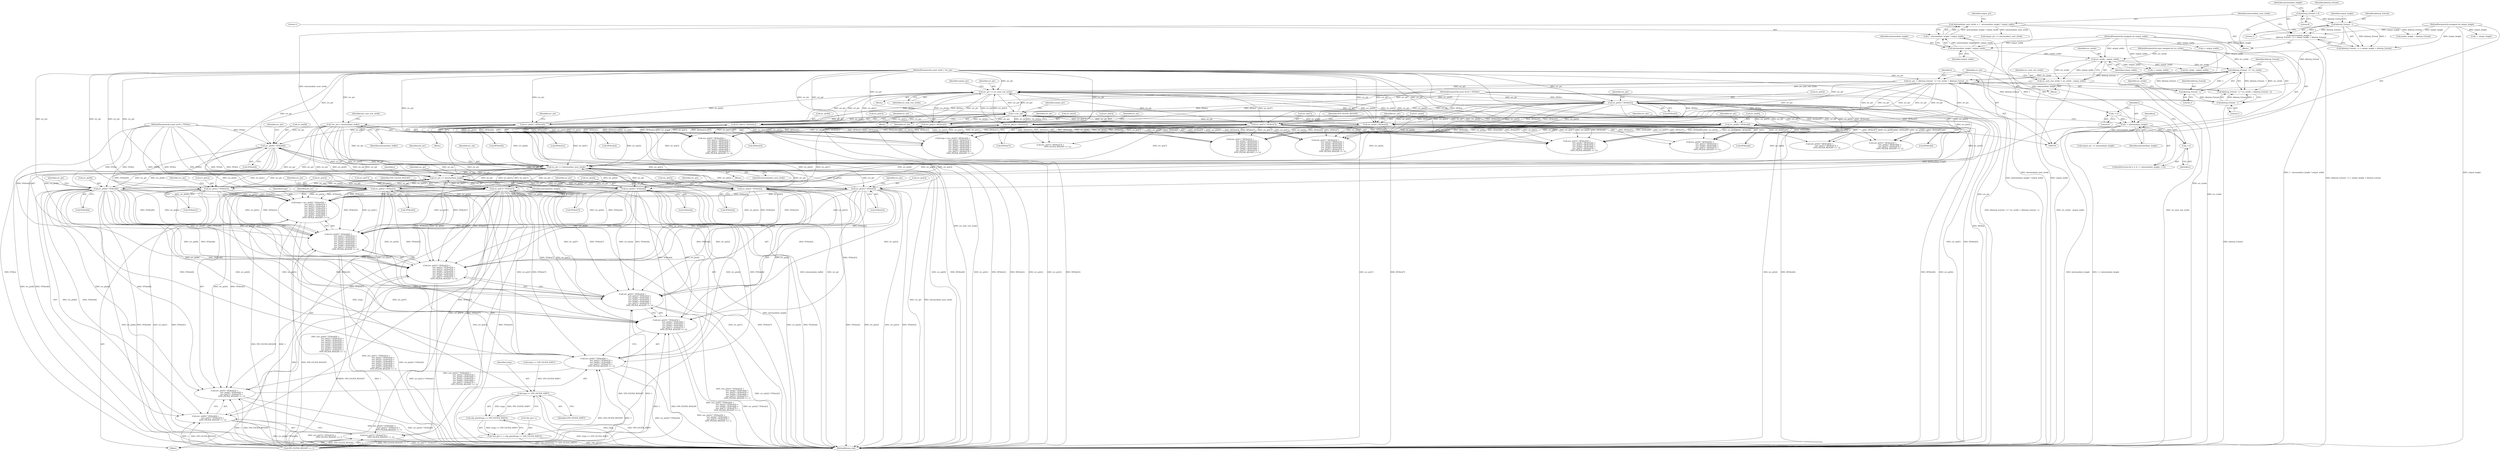 digraph "1_Android_5a9753fca56f0eeb9f61e342b2fccffc364f9426_34@array" {
"1000305" [label="(Call,src_ptr[0] * VFilter[0])"];
"1000382" [label="(Call,src_ptr += intermediate_next_stride)"];
"1000129" [label="(Call,intermediate_next_stride = 1 - intermediate_height * output_width)"];
"1000131" [label="(Call,1 - intermediate_height * output_width)"];
"1000133" [label="(Call,intermediate_height * output_width)"];
"1000118" [label="(Call,intermediate_height =\n       (kInterp_Extend - 1) + output_height + kInterp_Extend)"];
"1000121" [label="(Call,kInterp_Extend - 1)"];
"1000114" [label="(Call,kInterp_Extend = 4)"];
"1000111" [label="(MethodParameterIn,unsigned int output_height)"];
"1000110" [label="(MethodParameterIn,unsigned int output_width)"];
"1000224" [label="(Call,src_ptr[5] * HFilter[5])"];
"1000262" [label="(Call,src_ptr += src_next_row_stride)"];
"1000142" [label="(Call,src_next_row_stride = src_stride - output_width)"];
"1000144" [label="(Call,src_stride - output_width)"];
"1000105" [label="(MethodParameterIn,const unsigned int src_stride)"];
"1000200" [label="(Call,src_ptr[2] * HFilter[2])"];
"1000257" [label="(Call,++src_ptr)"];
"1000208" [label="(Call,src_ptr[3] * HFilter[3])"];
"1000149" [label="(Call,src_ptr -= (kInterp_Extend - 1) * src_stride + (kInterp_Extend - 1))"];
"1000152" [label="(Call,(kInterp_Extend - 1) * src_stride)"];
"1000153" [label="(Call,kInterp_Extend - 1)"];
"1000157" [label="(Call,kInterp_Extend - 1)"];
"1000104" [label="(MethodParameterIn,const uint8_t *src_ptr)"];
"1000106" [label="(MethodParameterIn,const int16_t *HFilter)"];
"1000184" [label="(Call,src_ptr[0] * HFilter[0])"];
"1000232" [label="(Call,src_ptr[6] * HFilter[6])"];
"1000216" [label="(Call,src_ptr[4] * HFilter[4])"];
"1000192" [label="(Call,src_ptr[1] * HFilter[1])"];
"1000240" [label="(Call,src_ptr[7] * HFilter[7])"];
"1000379" [label="(Call,src_ptr += intermediate_height)"];
"1000164" [label="(Call,i < intermediate_height)"];
"1000167" [label="(Call,++i)"];
"1000161" [label="(Call,i = 0)"];
"1000337" [label="(Call,src_ptr[4] * VFilter[4])"];
"1000270" [label="(Call,*src_ptr = intermediate_buffer)"];
"1000107" [label="(MethodParameterIn,const int16_t *VFilter)"];
"1000305" [label="(Call,src_ptr[0] * VFilter[0])"];
"1000329" [label="(Call,src_ptr[3] * VFilter[3])"];
"1000321" [label="(Call,src_ptr[2] * VFilter[2])"];
"1000361" [label="(Call,src_ptr[7] * VFilter[7])"];
"1000313" [label="(Call,src_ptr[1] * VFilter[1])"];
"1000353" [label="(Call,src_ptr[6] * VFilter[6])"];
"1000345" [label="(Call,src_ptr[5] * VFilter[5])"];
"1000302" [label="(Call,temp = (src_ptr[0] * VFilter[0]) +\n                         (src_ptr[1] * VFilter[1]) +\n                         (src_ptr[2] * VFilter[2]) +\n                         (src_ptr[3] * VFilter[3]) +\n                         (src_ptr[4] * VFilter[4]) +\n                         (src_ptr[5] * VFilter[5]) +\n                         (src_ptr[6] * VFilter[6]) +\n                         (src_ptr[7] * VFilter[7]) +\n                         (VP9_FILTER_WEIGHT >> 1))"];
"1000376" [label="(Call,temp >> VP9_FILTER_SHIFT)"];
"1000375" [label="(Call,clip_pixel(temp >> VP9_FILTER_SHIFT))"];
"1000371" [label="(Call,*dst_ptr++ = clip_pixel(temp >> VP9_FILTER_SHIFT))"];
"1000304" [label="(Call,(src_ptr[0] * VFilter[0]) +\n                         (src_ptr[1] * VFilter[1]) +\n                         (src_ptr[2] * VFilter[2]) +\n                         (src_ptr[3] * VFilter[3]) +\n                         (src_ptr[4] * VFilter[4]) +\n                         (src_ptr[5] * VFilter[5]) +\n                         (src_ptr[6] * VFilter[6]) +\n                         (src_ptr[7] * VFilter[7]) +\n                         (VP9_FILTER_WEIGHT >> 1))"];
"1000312" [label="(Call,(src_ptr[1] * VFilter[1]) +\n                         (src_ptr[2] * VFilter[2]) +\n                         (src_ptr[3] * VFilter[3]) +\n                         (src_ptr[4] * VFilter[4]) +\n                         (src_ptr[5] * VFilter[5]) +\n                         (src_ptr[6] * VFilter[6]) +\n                         (src_ptr[7] * VFilter[7]) +\n                         (VP9_FILTER_WEIGHT >> 1))"];
"1000320" [label="(Call,(src_ptr[2] * VFilter[2]) +\n                         (src_ptr[3] * VFilter[3]) +\n                         (src_ptr[4] * VFilter[4]) +\n                         (src_ptr[5] * VFilter[5]) +\n                         (src_ptr[6] * VFilter[6]) +\n                         (src_ptr[7] * VFilter[7]) +\n                         (VP9_FILTER_WEIGHT >> 1))"];
"1000328" [label="(Call,(src_ptr[3] * VFilter[3]) +\n                         (src_ptr[4] * VFilter[4]) +\n                         (src_ptr[5] * VFilter[5]) +\n                         (src_ptr[6] * VFilter[6]) +\n                         (src_ptr[7] * VFilter[7]) +\n                         (VP9_FILTER_WEIGHT >> 1))"];
"1000336" [label="(Call,(src_ptr[4] * VFilter[4]) +\n                         (src_ptr[5] * VFilter[5]) +\n                         (src_ptr[6] * VFilter[6]) +\n                         (src_ptr[7] * VFilter[7]) +\n                         (VP9_FILTER_WEIGHT >> 1))"];
"1000344" [label="(Call,(src_ptr[5] * VFilter[5]) +\n                         (src_ptr[6] * VFilter[6]) +\n                         (src_ptr[7] * VFilter[7]) +\n                         (VP9_FILTER_WEIGHT >> 1))"];
"1000352" [label="(Call,(src_ptr[6] * VFilter[6]) +\n                         (src_ptr[7] * VFilter[7]) +\n                         (VP9_FILTER_WEIGHT >> 1))"];
"1000360" [label="(Call,(src_ptr[7] * VFilter[7]) +\n                         (VP9_FILTER_WEIGHT >> 1))"];
"1000123" [label="(Literal,1)"];
"1000167" [label="(Call,++i)"];
"1000183" [label="(Call,(src_ptr[0] * HFilter[0]) +\n                         (src_ptr[1] * HFilter[1]) +\n                         (src_ptr[2] * HFilter[2]) +\n                         (src_ptr[3] * HFilter[3]) +\n                         (src_ptr[4] * HFilter[4]) +\n                         (src_ptr[5] * HFilter[5]) +\n                         (src_ptr[6] * HFilter[6]) +\n                         (src_ptr[7] * HFilter[7]) +\n                         (VP9_FILTER_WEIGHT >> 1))"];
"1000179" [label="(Block,)"];
"1000169" [label="(Block,)"];
"1000168" [label="(Identifier,i)"];
"1000223" [label="(Call,(src_ptr[5] * HFilter[5]) +\n                         (src_ptr[6] * HFilter[6]) +\n                         (src_ptr[7] * HFilter[7]) +\n                         (VP9_FILTER_WEIGHT >> 1))"];
"1000159" [label="(Literal,1)"];
"1000143" [label="(Identifier,src_next_row_stride)"];
"1000383" [label="(Identifier,src_ptr)"];
"1000191" [label="(Call,(src_ptr[1] * HFilter[1]) +\n                         (src_ptr[2] * HFilter[2]) +\n                         (src_ptr[3] * HFilter[3]) +\n                         (src_ptr[4] * HFilter[4]) +\n                         (src_ptr[5] * HFilter[5]) +\n                         (src_ptr[6] * HFilter[6]) +\n                         (src_ptr[7] * HFilter[7]) +\n                         (VP9_FILTER_WEIGHT >> 1))"];
"1000150" [label="(Identifier,src_ptr)"];
"1000156" [label="(Identifier,src_stride)"];
"1000302" [label="(Call,temp = (src_ptr[0] * VFilter[0]) +\n                         (src_ptr[1] * VFilter[1]) +\n                         (src_ptr[2] * VFilter[2]) +\n                         (src_ptr[3] * VFilter[3]) +\n                         (src_ptr[4] * VFilter[4]) +\n                         (src_ptr[5] * VFilter[5]) +\n                         (src_ptr[6] * VFilter[6]) +\n                         (src_ptr[7] * VFilter[7]) +\n                         (VP9_FILTER_WEIGHT >> 1))"];
"1000272" [label="(Identifier,intermediate_buffer)"];
"1000130" [label="(Identifier,intermediate_next_stride)"];
"1000162" [label="(Identifier,i)"];
"1000220" [label="(Call,HFilter[4])"];
"1000378" [label="(Identifier,VP9_FILTER_SHIFT)"];
"1000244" [label="(Call,HFilter[7])"];
"1000345" [label="(Call,src_ptr[5] * VFilter[5])"];
"1000110" [label="(MethodParameterIn,unsigned int output_width)"];
"1000196" [label="(Call,HFilter[1])"];
"1000212" [label="(Call,HFilter[3])"];
"1000185" [label="(Call,src_ptr[0])"];
"1000330" [label="(Call,src_ptr[3])"];
"1000304" [label="(Call,(src_ptr[0] * VFilter[0]) +\n                         (src_ptr[1] * VFilter[1]) +\n                         (src_ptr[2] * VFilter[2]) +\n                         (src_ptr[3] * VFilter[3]) +\n                         (src_ptr[4] * VFilter[4]) +\n                         (src_ptr[5] * VFilter[5]) +\n                         (src_ptr[6] * VFilter[6]) +\n                         (src_ptr[7] * VFilter[7]) +\n                         (VP9_FILTER_WEIGHT >> 1))"];
"1000157" [label="(Call,kInterp_Extend - 1)"];
"1000139" [label="(Identifier,output_ptr)"];
"1000371" [label="(Call,*dst_ptr++ = clip_pixel(temp >> VP9_FILTER_SHIFT))"];
"1000144" [label="(Call,src_stride - output_width)"];
"1000317" [label="(Call,VFilter[1])"];
"1000268" [label="(Block,)"];
"1000263" [label="(Identifier,src_ptr)"];
"1000129" [label="(Call,intermediate_next_stride = 1 - intermediate_height * output_width)"];
"1000199" [label="(Call,(src_ptr[2] * HFilter[2]) +\n                         (src_ptr[3] * HFilter[3]) +\n                         (src_ptr[4] * HFilter[4]) +\n                         (src_ptr[5] * HFilter[5]) +\n                         (src_ptr[6] * HFilter[6]) +\n                         (src_ptr[7] * HFilter[7]) +\n                         (VP9_FILTER_WEIGHT >> 1))"];
"1000207" [label="(Call,(src_ptr[3] * HFilter[3]) +\n                         (src_ptr[4] * HFilter[4]) +\n                         (src_ptr[5] * HFilter[5]) +\n                         (src_ptr[6] * HFilter[6]) +\n                         (src_ptr[7] * HFilter[7]) +\n                         (VP9_FILTER_WEIGHT >> 1))"];
"1000193" [label="(Call,src_ptr[1])"];
"1000306" [label="(Call,src_ptr[0])"];
"1000323" [label="(Identifier,src_ptr)"];
"1000131" [label="(Call,1 - intermediate_height * output_width)"];
"1000226" [label="(Identifier,src_ptr)"];
"1000275" [label="(Identifier,dst_next_row_stride)"];
"1000242" [label="(Identifier,src_ptr)"];
"1000276" [label="(Call,dst_stride - output_width)"];
"1000285" [label="(Call,i < output_height)"];
"1000120" [label="(Call,(kInterp_Extend - 1) + output_height + kInterp_Extend)"];
"1000337" [label="(Call,src_ptr[4] * VFilter[4])"];
"1000210" [label="(Identifier,src_ptr)"];
"1000106" [label="(MethodParameterIn,const int16_t *HFilter)"];
"1000357" [label="(Call,VFilter[6])"];
"1000194" [label="(Identifier,src_ptr)"];
"1000325" [label="(Call,VFilter[2])"];
"1000163" [label="(Literal,0)"];
"1000320" [label="(Call,(src_ptr[2] * VFilter[2]) +\n                         (src_ptr[3] * VFilter[3]) +\n                         (src_ptr[4] * VFilter[4]) +\n                         (src_ptr[5] * VFilter[5]) +\n                         (src_ptr[6] * VFilter[6]) +\n                         (src_ptr[7] * VFilter[7]) +\n                         (VP9_FILTER_WEIGHT >> 1))"];
"1000231" [label="(Call,(src_ptr[6] * HFilter[6]) +\n                         (src_ptr[7] * HFilter[7]) +\n                         (VP9_FILTER_WEIGHT >> 1))"];
"1000181" [label="(Call,temp = (src_ptr[0] * HFilter[0]) +\n                         (src_ptr[1] * HFilter[1]) +\n                         (src_ptr[2] * HFilter[2]) +\n                         (src_ptr[3] * HFilter[3]) +\n                         (src_ptr[4] * HFilter[4]) +\n                         (src_ptr[5] * HFilter[5]) +\n                         (src_ptr[6] * HFilter[6]) +\n                         (src_ptr[7] * HFilter[7]) +\n                         (VP9_FILTER_WEIGHT >> 1))"];
"1000322" [label="(Call,src_ptr[2])"];
"1000134" [label="(Identifier,intermediate_height)"];
"1000217" [label="(Call,src_ptr[4])"];
"1000259" [label="(Call,output_ptr += intermediate_height)"];
"1000339" [label="(Identifier,src_ptr)"];
"1000234" [label="(Identifier,src_ptr)"];
"1000354" [label="(Call,src_ptr[6])"];
"1000299" [label="(Identifier,j)"];
"1000271" [label="(Identifier,src_ptr)"];
"1000265" [label="(Call,output_ptr += intermediate_next_stride)"];
"1000192" [label="(Call,src_ptr[1] * HFilter[1])"];
"1000202" [label="(Identifier,src_ptr)"];
"1000305" [label="(Call,src_ptr[0] * VFilter[0])"];
"1000381" [label="(Identifier,intermediate_height)"];
"1000225" [label="(Call,src_ptr[5])"];
"1000382" [label="(Call,src_ptr += intermediate_next_stride)"];
"1000119" [label="(Identifier,intermediate_height)"];
"1000215" [label="(Call,(src_ptr[4] * HFilter[4]) +\n                         (src_ptr[5] * HFilter[5]) +\n                         (src_ptr[6] * HFilter[6]) +\n                         (src_ptr[7] * HFilter[7]) +\n                         (VP9_FILTER_WEIGHT >> 1))"];
"1000248" [label="(Identifier,VP9_FILTER_WEIGHT)"];
"1000349" [label="(Call,VFilter[5])"];
"1000241" [label="(Call,src_ptr[7])"];
"1000314" [label="(Call,src_ptr[1])"];
"1000236" [label="(Call,HFilter[6])"];
"1000107" [label="(MethodParameterIn,const int16_t *VFilter)"];
"1000295" [label="(Call,j < output_width)"];
"1000344" [label="(Call,(src_ptr[5] * VFilter[5]) +\n                         (src_ptr[6] * VFilter[6]) +\n                         (src_ptr[7] * VFilter[7]) +\n                         (VP9_FILTER_WEIGHT >> 1))"];
"1000208" [label="(Call,src_ptr[3] * HFilter[3])"];
"1000232" [label="(Call,src_ptr[6] * HFilter[6])"];
"1000270" [label="(Call,*src_ptr = intermediate_buffer)"];
"1000353" [label="(Call,src_ptr[6] * VFilter[6])"];
"1000266" [label="(Identifier,output_ptr)"];
"1000352" [label="(Call,(src_ptr[6] * VFilter[6]) +\n                         (src_ptr[7] * VFilter[7]) +\n                         (VP9_FILTER_WEIGHT >> 1))"];
"1000346" [label="(Call,src_ptr[5])"];
"1000145" [label="(Identifier,src_stride)"];
"1000362" [label="(Call,src_ptr[7])"];
"1000233" [label="(Call,src_ptr[6])"];
"1000309" [label="(Call,VFilter[0])"];
"1000151" [label="(Call,(kInterp_Extend - 1) * src_stride + (kInterp_Extend - 1))"];
"1000118" [label="(Call,intermediate_height =\n       (kInterp_Extend - 1) + output_height + kInterp_Extend)"];
"1000374" [label="(Identifier,dst_ptr)"];
"1000377" [label="(Identifier,temp)"];
"1000201" [label="(Call,src_ptr[2])"];
"1000262" [label="(Call,src_ptr += src_next_row_stride)"];
"1000336" [label="(Call,(src_ptr[4] * VFilter[4]) +\n                         (src_ptr[5] * VFilter[5]) +\n                         (src_ptr[6] * VFilter[6]) +\n                         (src_ptr[7] * VFilter[7]) +\n                         (VP9_FILTER_WEIGHT >> 1))"];
"1000257" [label="(Call,++src_ptr)"];
"1000136" [label="(Block,)"];
"1000132" [label="(Literal,1)"];
"1000376" [label="(Call,temp >> VP9_FILTER_SHIFT)"];
"1000303" [label="(Identifier,temp)"];
"1000333" [label="(Call,VFilter[3])"];
"1000166" [label="(Identifier,intermediate_height)"];
"1000135" [label="(Identifier,output_width)"];
"1000240" [label="(Call,src_ptr[7] * HFilter[7])"];
"1000114" [label="(Call,kInterp_Extend = 4)"];
"1000209" [label="(Call,src_ptr[3])"];
"1000154" [label="(Identifier,kInterp_Extend)"];
"1000122" [label="(Identifier,kInterp_Extend)"];
"1000105" [label="(MethodParameterIn,const unsigned int src_stride)"];
"1000347" [label="(Identifier,src_ptr)"];
"1000379" [label="(Call,src_ptr += intermediate_height)"];
"1000365" [label="(Call,VFilter[7])"];
"1000363" [label="(Identifier,src_ptr)"];
"1000133" [label="(Call,intermediate_height * output_width)"];
"1000372" [label="(Call,*dst_ptr++)"];
"1000388" [label="(MethodReturn,void)"];
"1000290" [label="(Block,)"];
"1000164" [label="(Call,i < intermediate_height)"];
"1000264" [label="(Identifier,src_next_row_stride)"];
"1000112" [label="(Block,)"];
"1000146" [label="(Identifier,output_width)"];
"1000116" [label="(Literal,4)"];
"1000161" [label="(Call,i = 0)"];
"1000254" [label="(Call,temp >> VP9_FILTER_SHIFT)"];
"1000380" [label="(Identifier,src_ptr)"];
"1000360" [label="(Call,(src_ptr[7] * VFilter[7]) +\n                         (VP9_FILTER_WEIGHT >> 1))"];
"1000361" [label="(Call,src_ptr[7] * VFilter[7])"];
"1000204" [label="(Call,HFilter[2])"];
"1000315" [label="(Identifier,src_ptr)"];
"1000104" [label="(MethodParameterIn,const uint8_t *src_ptr)"];
"1000111" [label="(MethodParameterIn,unsigned int output_height)"];
"1000172" [label="(Identifier,j)"];
"1000155" [label="(Literal,1)"];
"1000375" [label="(Call,clip_pixel(temp >> VP9_FILTER_SHIFT))"];
"1000153" [label="(Call,kInterp_Extend - 1)"];
"1000369" [label="(Identifier,VP9_FILTER_WEIGHT)"];
"1000313" [label="(Call,src_ptr[1] * VFilter[1])"];
"1000152" [label="(Call,(kInterp_Extend - 1) * src_stride)"];
"1000174" [label="(Call,j < output_width)"];
"1000224" [label="(Call,src_ptr[5] * HFilter[5])"];
"1000125" [label="(Identifier,output_height)"];
"1000115" [label="(Identifier,kInterp_Extend)"];
"1000321" [label="(Call,src_ptr[2] * VFilter[2])"];
"1000121" [label="(Call,kInterp_Extend - 1)"];
"1000368" [label="(Call,VP9_FILTER_WEIGHT >> 1)"];
"1000386" [label="(Identifier,dst_ptr)"];
"1000239" [label="(Call,(src_ptr[7] * HFilter[7]) +\n                         (VP9_FILTER_WEIGHT >> 1))"];
"1000160" [label="(ControlStructure,for (i = 0; i < intermediate_height; ++i))"];
"1000165" [label="(Identifier,i)"];
"1000329" [label="(Call,src_ptr[3] * VFilter[3])"];
"1000384" [label="(Identifier,intermediate_next_stride)"];
"1000188" [label="(Call,HFilter[0])"];
"1000158" [label="(Identifier,kInterp_Extend)"];
"1000200" [label="(Call,src_ptr[2] * HFilter[2])"];
"1000328" [label="(Call,(src_ptr[3] * VFilter[3]) +\n                         (src_ptr[4] * VFilter[4]) +\n                         (src_ptr[5] * VFilter[5]) +\n                         (src_ptr[6] * VFilter[6]) +\n                         (src_ptr[7] * VFilter[7]) +\n                         (VP9_FILTER_WEIGHT >> 1))"];
"1000355" [label="(Identifier,src_ptr)"];
"1000218" [label="(Identifier,src_ptr)"];
"1000341" [label="(Call,VFilter[4])"];
"1000228" [label="(Call,HFilter[5])"];
"1000338" [label="(Call,src_ptr[4])"];
"1000258" [label="(Identifier,src_ptr)"];
"1000149" [label="(Call,src_ptr -= (kInterp_Extend - 1) * src_stride + (kInterp_Extend - 1))"];
"1000331" [label="(Identifier,src_ptr)"];
"1000142" [label="(Call,src_next_row_stride = src_stride - output_width)"];
"1000312" [label="(Call,(src_ptr[1] * VFilter[1]) +\n                         (src_ptr[2] * VFilter[2]) +\n                         (src_ptr[3] * VFilter[3]) +\n                         (src_ptr[4] * VFilter[4]) +\n                         (src_ptr[5] * VFilter[5]) +\n                         (src_ptr[6] * VFilter[6]) +\n                         (src_ptr[7] * VFilter[7]) +\n                         (VP9_FILTER_WEIGHT >> 1))"];
"1000300" [label="(Block,)"];
"1000260" [label="(Identifier,output_ptr)"];
"1000216" [label="(Call,src_ptr[4] * HFilter[4])"];
"1000124" [label="(Call,output_height + kInterp_Extend)"];
"1000184" [label="(Call,src_ptr[0] * HFilter[0])"];
"1000305" -> "1000304"  [label="AST: "];
"1000305" -> "1000309"  [label="CFG: "];
"1000306" -> "1000305"  [label="AST: "];
"1000309" -> "1000305"  [label="AST: "];
"1000315" -> "1000305"  [label="CFG: "];
"1000305" -> "1000388"  [label="DDG: VFilter[0]"];
"1000305" -> "1000388"  [label="DDG: src_ptr[0]"];
"1000305" -> "1000302"  [label="DDG: src_ptr[0]"];
"1000305" -> "1000302"  [label="DDG: VFilter[0]"];
"1000305" -> "1000304"  [label="DDG: src_ptr[0]"];
"1000305" -> "1000304"  [label="DDG: VFilter[0]"];
"1000382" -> "1000305"  [label="DDG: src_ptr"];
"1000184" -> "1000305"  [label="DDG: src_ptr[0]"];
"1000379" -> "1000305"  [label="DDG: src_ptr"];
"1000270" -> "1000305"  [label="DDG: src_ptr"];
"1000104" -> "1000305"  [label="DDG: src_ptr"];
"1000107" -> "1000305"  [label="DDG: VFilter"];
"1000305" -> "1000379"  [label="DDG: src_ptr[0]"];
"1000305" -> "1000382"  [label="DDG: src_ptr[0]"];
"1000382" -> "1000290"  [label="AST: "];
"1000382" -> "1000384"  [label="CFG: "];
"1000383" -> "1000382"  [label="AST: "];
"1000384" -> "1000382"  [label="AST: "];
"1000386" -> "1000382"  [label="CFG: "];
"1000382" -> "1000388"  [label="DDG: src_ptr"];
"1000382" -> "1000388"  [label="DDG: intermediate_next_stride"];
"1000382" -> "1000313"  [label="DDG: src_ptr"];
"1000382" -> "1000321"  [label="DDG: src_ptr"];
"1000382" -> "1000329"  [label="DDG: src_ptr"];
"1000382" -> "1000337"  [label="DDG: src_ptr"];
"1000382" -> "1000345"  [label="DDG: src_ptr"];
"1000382" -> "1000353"  [label="DDG: src_ptr"];
"1000382" -> "1000361"  [label="DDG: src_ptr"];
"1000382" -> "1000379"  [label="DDG: src_ptr"];
"1000129" -> "1000382"  [label="DDG: intermediate_next_stride"];
"1000224" -> "1000382"  [label="DDG: src_ptr[5]"];
"1000200" -> "1000382"  [label="DDG: src_ptr[2]"];
"1000184" -> "1000382"  [label="DDG: src_ptr[0]"];
"1000232" -> "1000382"  [label="DDG: src_ptr[6]"];
"1000216" -> "1000382"  [label="DDG: src_ptr[4]"];
"1000379" -> "1000382"  [label="DDG: src_ptr"];
"1000337" -> "1000382"  [label="DDG: src_ptr[4]"];
"1000329" -> "1000382"  [label="DDG: src_ptr[3]"];
"1000361" -> "1000382"  [label="DDG: src_ptr[7]"];
"1000270" -> "1000382"  [label="DDG: src_ptr"];
"1000208" -> "1000382"  [label="DDG: src_ptr[3]"];
"1000192" -> "1000382"  [label="DDG: src_ptr[1]"];
"1000321" -> "1000382"  [label="DDG: src_ptr[2]"];
"1000353" -> "1000382"  [label="DDG: src_ptr[6]"];
"1000345" -> "1000382"  [label="DDG: src_ptr[5]"];
"1000313" -> "1000382"  [label="DDG: src_ptr[1]"];
"1000240" -> "1000382"  [label="DDG: src_ptr[7]"];
"1000104" -> "1000382"  [label="DDG: src_ptr"];
"1000129" -> "1000112"  [label="AST: "];
"1000129" -> "1000131"  [label="CFG: "];
"1000130" -> "1000129"  [label="AST: "];
"1000131" -> "1000129"  [label="AST: "];
"1000139" -> "1000129"  [label="CFG: "];
"1000129" -> "1000388"  [label="DDG: intermediate_next_stride"];
"1000129" -> "1000388"  [label="DDG: 1 - intermediate_height * output_width"];
"1000131" -> "1000129"  [label="DDG: 1"];
"1000131" -> "1000129"  [label="DDG: intermediate_height * output_width"];
"1000129" -> "1000265"  [label="DDG: intermediate_next_stride"];
"1000131" -> "1000133"  [label="CFG: "];
"1000132" -> "1000131"  [label="AST: "];
"1000133" -> "1000131"  [label="AST: "];
"1000131" -> "1000388"  [label="DDG: intermediate_height * output_width"];
"1000133" -> "1000131"  [label="DDG: intermediate_height"];
"1000133" -> "1000131"  [label="DDG: output_width"];
"1000133" -> "1000135"  [label="CFG: "];
"1000134" -> "1000133"  [label="AST: "];
"1000135" -> "1000133"  [label="AST: "];
"1000118" -> "1000133"  [label="DDG: intermediate_height"];
"1000110" -> "1000133"  [label="DDG: output_width"];
"1000133" -> "1000144"  [label="DDG: output_width"];
"1000133" -> "1000164"  [label="DDG: intermediate_height"];
"1000118" -> "1000112"  [label="AST: "];
"1000118" -> "1000120"  [label="CFG: "];
"1000119" -> "1000118"  [label="AST: "];
"1000120" -> "1000118"  [label="AST: "];
"1000130" -> "1000118"  [label="CFG: "];
"1000118" -> "1000388"  [label="DDG: (kInterp_Extend - 1) + output_height + kInterp_Extend"];
"1000121" -> "1000118"  [label="DDG: kInterp_Extend"];
"1000121" -> "1000118"  [label="DDG: 1"];
"1000111" -> "1000118"  [label="DDG: output_height"];
"1000121" -> "1000120"  [label="AST: "];
"1000121" -> "1000123"  [label="CFG: "];
"1000122" -> "1000121"  [label="AST: "];
"1000123" -> "1000121"  [label="AST: "];
"1000125" -> "1000121"  [label="CFG: "];
"1000121" -> "1000120"  [label="DDG: kInterp_Extend"];
"1000121" -> "1000120"  [label="DDG: 1"];
"1000114" -> "1000121"  [label="DDG: kInterp_Extend"];
"1000121" -> "1000124"  [label="DDG: kInterp_Extend"];
"1000121" -> "1000153"  [label="DDG: kInterp_Extend"];
"1000114" -> "1000112"  [label="AST: "];
"1000114" -> "1000116"  [label="CFG: "];
"1000115" -> "1000114"  [label="AST: "];
"1000116" -> "1000114"  [label="AST: "];
"1000119" -> "1000114"  [label="CFG: "];
"1000111" -> "1000103"  [label="AST: "];
"1000111" -> "1000388"  [label="DDG: output_height"];
"1000111" -> "1000120"  [label="DDG: output_height"];
"1000111" -> "1000124"  [label="DDG: output_height"];
"1000111" -> "1000285"  [label="DDG: output_height"];
"1000110" -> "1000103"  [label="AST: "];
"1000110" -> "1000388"  [label="DDG: output_width"];
"1000110" -> "1000144"  [label="DDG: output_width"];
"1000110" -> "1000174"  [label="DDG: output_width"];
"1000110" -> "1000276"  [label="DDG: output_width"];
"1000110" -> "1000295"  [label="DDG: output_width"];
"1000224" -> "1000223"  [label="AST: "];
"1000224" -> "1000228"  [label="CFG: "];
"1000225" -> "1000224"  [label="AST: "];
"1000228" -> "1000224"  [label="AST: "];
"1000234" -> "1000224"  [label="CFG: "];
"1000224" -> "1000388"  [label="DDG: src_ptr[5]"];
"1000224" -> "1000388"  [label="DDG: HFilter[5]"];
"1000224" -> "1000181"  [label="DDG: src_ptr[5]"];
"1000224" -> "1000181"  [label="DDG: HFilter[5]"];
"1000224" -> "1000183"  [label="DDG: src_ptr[5]"];
"1000224" -> "1000183"  [label="DDG: HFilter[5]"];
"1000224" -> "1000191"  [label="DDG: src_ptr[5]"];
"1000224" -> "1000191"  [label="DDG: HFilter[5]"];
"1000224" -> "1000199"  [label="DDG: src_ptr[5]"];
"1000224" -> "1000199"  [label="DDG: HFilter[5]"];
"1000224" -> "1000207"  [label="DDG: src_ptr[5]"];
"1000224" -> "1000207"  [label="DDG: HFilter[5]"];
"1000224" -> "1000215"  [label="DDG: src_ptr[5]"];
"1000224" -> "1000215"  [label="DDG: HFilter[5]"];
"1000224" -> "1000223"  [label="DDG: src_ptr[5]"];
"1000224" -> "1000223"  [label="DDG: HFilter[5]"];
"1000262" -> "1000224"  [label="DDG: src_ptr"];
"1000257" -> "1000224"  [label="DDG: src_ptr"];
"1000149" -> "1000224"  [label="DDG: src_ptr"];
"1000104" -> "1000224"  [label="DDG: src_ptr"];
"1000106" -> "1000224"  [label="DDG: HFilter"];
"1000224" -> "1000257"  [label="DDG: src_ptr[5]"];
"1000224" -> "1000262"  [label="DDG: src_ptr[5]"];
"1000224" -> "1000345"  [label="DDG: src_ptr[5]"];
"1000262" -> "1000169"  [label="AST: "];
"1000262" -> "1000264"  [label="CFG: "];
"1000263" -> "1000262"  [label="AST: "];
"1000264" -> "1000262"  [label="AST: "];
"1000266" -> "1000262"  [label="CFG: "];
"1000262" -> "1000388"  [label="DDG: src_next_row_stride"];
"1000262" -> "1000184"  [label="DDG: src_ptr"];
"1000262" -> "1000192"  [label="DDG: src_ptr"];
"1000262" -> "1000200"  [label="DDG: src_ptr"];
"1000262" -> "1000208"  [label="DDG: src_ptr"];
"1000262" -> "1000216"  [label="DDG: src_ptr"];
"1000262" -> "1000232"  [label="DDG: src_ptr"];
"1000262" -> "1000240"  [label="DDG: src_ptr"];
"1000262" -> "1000257"  [label="DDG: src_ptr"];
"1000142" -> "1000262"  [label="DDG: src_next_row_stride"];
"1000200" -> "1000262"  [label="DDG: src_ptr[2]"];
"1000208" -> "1000262"  [label="DDG: src_ptr[3]"];
"1000184" -> "1000262"  [label="DDG: src_ptr[0]"];
"1000232" -> "1000262"  [label="DDG: src_ptr[6]"];
"1000216" -> "1000262"  [label="DDG: src_ptr[4]"];
"1000257" -> "1000262"  [label="DDG: src_ptr"];
"1000192" -> "1000262"  [label="DDG: src_ptr[1]"];
"1000149" -> "1000262"  [label="DDG: src_ptr"];
"1000240" -> "1000262"  [label="DDG: src_ptr[7]"];
"1000104" -> "1000262"  [label="DDG: src_ptr"];
"1000142" -> "1000136"  [label="AST: "];
"1000142" -> "1000144"  [label="CFG: "];
"1000143" -> "1000142"  [label="AST: "];
"1000144" -> "1000142"  [label="AST: "];
"1000150" -> "1000142"  [label="CFG: "];
"1000142" -> "1000388"  [label="DDG: src_stride - output_width"];
"1000142" -> "1000388"  [label="DDG: src_next_row_stride"];
"1000144" -> "1000142"  [label="DDG: src_stride"];
"1000144" -> "1000142"  [label="DDG: output_width"];
"1000144" -> "1000146"  [label="CFG: "];
"1000145" -> "1000144"  [label="AST: "];
"1000146" -> "1000144"  [label="AST: "];
"1000105" -> "1000144"  [label="DDG: src_stride"];
"1000144" -> "1000152"  [label="DDG: src_stride"];
"1000144" -> "1000174"  [label="DDG: output_width"];
"1000144" -> "1000276"  [label="DDG: output_width"];
"1000105" -> "1000103"  [label="AST: "];
"1000105" -> "1000388"  [label="DDG: src_stride"];
"1000105" -> "1000152"  [label="DDG: src_stride"];
"1000200" -> "1000199"  [label="AST: "];
"1000200" -> "1000204"  [label="CFG: "];
"1000201" -> "1000200"  [label="AST: "];
"1000204" -> "1000200"  [label="AST: "];
"1000210" -> "1000200"  [label="CFG: "];
"1000200" -> "1000388"  [label="DDG: src_ptr[2]"];
"1000200" -> "1000388"  [label="DDG: HFilter[2]"];
"1000200" -> "1000181"  [label="DDG: src_ptr[2]"];
"1000200" -> "1000181"  [label="DDG: HFilter[2]"];
"1000200" -> "1000183"  [label="DDG: src_ptr[2]"];
"1000200" -> "1000183"  [label="DDG: HFilter[2]"];
"1000200" -> "1000191"  [label="DDG: src_ptr[2]"];
"1000200" -> "1000191"  [label="DDG: HFilter[2]"];
"1000200" -> "1000199"  [label="DDG: src_ptr[2]"];
"1000200" -> "1000199"  [label="DDG: HFilter[2]"];
"1000257" -> "1000200"  [label="DDG: src_ptr"];
"1000149" -> "1000200"  [label="DDG: src_ptr"];
"1000104" -> "1000200"  [label="DDG: src_ptr"];
"1000106" -> "1000200"  [label="DDG: HFilter"];
"1000200" -> "1000257"  [label="DDG: src_ptr[2]"];
"1000200" -> "1000321"  [label="DDG: src_ptr[2]"];
"1000257" -> "1000179"  [label="AST: "];
"1000257" -> "1000258"  [label="CFG: "];
"1000258" -> "1000257"  [label="AST: "];
"1000260" -> "1000257"  [label="CFG: "];
"1000257" -> "1000184"  [label="DDG: src_ptr"];
"1000257" -> "1000192"  [label="DDG: src_ptr"];
"1000257" -> "1000208"  [label="DDG: src_ptr"];
"1000257" -> "1000216"  [label="DDG: src_ptr"];
"1000257" -> "1000232"  [label="DDG: src_ptr"];
"1000257" -> "1000240"  [label="DDG: src_ptr"];
"1000208" -> "1000257"  [label="DDG: src_ptr[3]"];
"1000184" -> "1000257"  [label="DDG: src_ptr[0]"];
"1000232" -> "1000257"  [label="DDG: src_ptr[6]"];
"1000216" -> "1000257"  [label="DDG: src_ptr[4]"];
"1000192" -> "1000257"  [label="DDG: src_ptr[1]"];
"1000149" -> "1000257"  [label="DDG: src_ptr"];
"1000240" -> "1000257"  [label="DDG: src_ptr[7]"];
"1000104" -> "1000257"  [label="DDG: src_ptr"];
"1000208" -> "1000207"  [label="AST: "];
"1000208" -> "1000212"  [label="CFG: "];
"1000209" -> "1000208"  [label="AST: "];
"1000212" -> "1000208"  [label="AST: "];
"1000218" -> "1000208"  [label="CFG: "];
"1000208" -> "1000388"  [label="DDG: src_ptr[3]"];
"1000208" -> "1000388"  [label="DDG: HFilter[3]"];
"1000208" -> "1000181"  [label="DDG: src_ptr[3]"];
"1000208" -> "1000181"  [label="DDG: HFilter[3]"];
"1000208" -> "1000183"  [label="DDG: src_ptr[3]"];
"1000208" -> "1000183"  [label="DDG: HFilter[3]"];
"1000208" -> "1000191"  [label="DDG: src_ptr[3]"];
"1000208" -> "1000191"  [label="DDG: HFilter[3]"];
"1000208" -> "1000199"  [label="DDG: src_ptr[3]"];
"1000208" -> "1000199"  [label="DDG: HFilter[3]"];
"1000208" -> "1000207"  [label="DDG: src_ptr[3]"];
"1000208" -> "1000207"  [label="DDG: HFilter[3]"];
"1000149" -> "1000208"  [label="DDG: src_ptr"];
"1000104" -> "1000208"  [label="DDG: src_ptr"];
"1000106" -> "1000208"  [label="DDG: HFilter"];
"1000208" -> "1000329"  [label="DDG: src_ptr[3]"];
"1000149" -> "1000136"  [label="AST: "];
"1000149" -> "1000151"  [label="CFG: "];
"1000150" -> "1000149"  [label="AST: "];
"1000151" -> "1000149"  [label="AST: "];
"1000162" -> "1000149"  [label="CFG: "];
"1000149" -> "1000388"  [label="DDG: (kInterp_Extend - 1) * src_stride + (kInterp_Extend - 1)"];
"1000152" -> "1000149"  [label="DDG: kInterp_Extend - 1"];
"1000152" -> "1000149"  [label="DDG: src_stride"];
"1000157" -> "1000149"  [label="DDG: kInterp_Extend"];
"1000157" -> "1000149"  [label="DDG: 1"];
"1000104" -> "1000149"  [label="DDG: src_ptr"];
"1000149" -> "1000184"  [label="DDG: src_ptr"];
"1000149" -> "1000192"  [label="DDG: src_ptr"];
"1000149" -> "1000216"  [label="DDG: src_ptr"];
"1000149" -> "1000232"  [label="DDG: src_ptr"];
"1000149" -> "1000240"  [label="DDG: src_ptr"];
"1000152" -> "1000151"  [label="AST: "];
"1000152" -> "1000156"  [label="CFG: "];
"1000153" -> "1000152"  [label="AST: "];
"1000156" -> "1000152"  [label="AST: "];
"1000158" -> "1000152"  [label="CFG: "];
"1000152" -> "1000388"  [label="DDG: src_stride"];
"1000152" -> "1000151"  [label="DDG: kInterp_Extend - 1"];
"1000152" -> "1000151"  [label="DDG: src_stride"];
"1000153" -> "1000152"  [label="DDG: kInterp_Extend"];
"1000153" -> "1000152"  [label="DDG: 1"];
"1000153" -> "1000155"  [label="CFG: "];
"1000154" -> "1000153"  [label="AST: "];
"1000155" -> "1000153"  [label="AST: "];
"1000156" -> "1000153"  [label="CFG: "];
"1000153" -> "1000157"  [label="DDG: kInterp_Extend"];
"1000157" -> "1000151"  [label="AST: "];
"1000157" -> "1000159"  [label="CFG: "];
"1000158" -> "1000157"  [label="AST: "];
"1000159" -> "1000157"  [label="AST: "];
"1000151" -> "1000157"  [label="CFG: "];
"1000157" -> "1000388"  [label="DDG: kInterp_Extend"];
"1000157" -> "1000151"  [label="DDG: kInterp_Extend"];
"1000157" -> "1000151"  [label="DDG: 1"];
"1000104" -> "1000103"  [label="AST: "];
"1000104" -> "1000388"  [label="DDG: src_ptr"];
"1000104" -> "1000184"  [label="DDG: src_ptr"];
"1000104" -> "1000192"  [label="DDG: src_ptr"];
"1000104" -> "1000216"  [label="DDG: src_ptr"];
"1000104" -> "1000232"  [label="DDG: src_ptr"];
"1000104" -> "1000240"  [label="DDG: src_ptr"];
"1000104" -> "1000270"  [label="DDG: src_ptr"];
"1000104" -> "1000313"  [label="DDG: src_ptr"];
"1000104" -> "1000321"  [label="DDG: src_ptr"];
"1000104" -> "1000329"  [label="DDG: src_ptr"];
"1000104" -> "1000337"  [label="DDG: src_ptr"];
"1000104" -> "1000345"  [label="DDG: src_ptr"];
"1000104" -> "1000353"  [label="DDG: src_ptr"];
"1000104" -> "1000361"  [label="DDG: src_ptr"];
"1000104" -> "1000379"  [label="DDG: src_ptr"];
"1000106" -> "1000103"  [label="AST: "];
"1000106" -> "1000388"  [label="DDG: HFilter"];
"1000106" -> "1000184"  [label="DDG: HFilter"];
"1000106" -> "1000192"  [label="DDG: HFilter"];
"1000106" -> "1000216"  [label="DDG: HFilter"];
"1000106" -> "1000232"  [label="DDG: HFilter"];
"1000106" -> "1000240"  [label="DDG: HFilter"];
"1000184" -> "1000183"  [label="AST: "];
"1000184" -> "1000188"  [label="CFG: "];
"1000185" -> "1000184"  [label="AST: "];
"1000188" -> "1000184"  [label="AST: "];
"1000194" -> "1000184"  [label="CFG: "];
"1000184" -> "1000388"  [label="DDG: src_ptr[0]"];
"1000184" -> "1000388"  [label="DDG: HFilter[0]"];
"1000184" -> "1000181"  [label="DDG: src_ptr[0]"];
"1000184" -> "1000181"  [label="DDG: HFilter[0]"];
"1000184" -> "1000183"  [label="DDG: src_ptr[0]"];
"1000184" -> "1000183"  [label="DDG: HFilter[0]"];
"1000232" -> "1000231"  [label="AST: "];
"1000232" -> "1000236"  [label="CFG: "];
"1000233" -> "1000232"  [label="AST: "];
"1000236" -> "1000232"  [label="AST: "];
"1000242" -> "1000232"  [label="CFG: "];
"1000232" -> "1000388"  [label="DDG: HFilter[6]"];
"1000232" -> "1000388"  [label="DDG: src_ptr[6]"];
"1000232" -> "1000181"  [label="DDG: src_ptr[6]"];
"1000232" -> "1000181"  [label="DDG: HFilter[6]"];
"1000232" -> "1000183"  [label="DDG: src_ptr[6]"];
"1000232" -> "1000183"  [label="DDG: HFilter[6]"];
"1000232" -> "1000191"  [label="DDG: src_ptr[6]"];
"1000232" -> "1000191"  [label="DDG: HFilter[6]"];
"1000232" -> "1000199"  [label="DDG: src_ptr[6]"];
"1000232" -> "1000199"  [label="DDG: HFilter[6]"];
"1000232" -> "1000207"  [label="DDG: src_ptr[6]"];
"1000232" -> "1000207"  [label="DDG: HFilter[6]"];
"1000232" -> "1000215"  [label="DDG: src_ptr[6]"];
"1000232" -> "1000215"  [label="DDG: HFilter[6]"];
"1000232" -> "1000223"  [label="DDG: src_ptr[6]"];
"1000232" -> "1000223"  [label="DDG: HFilter[6]"];
"1000232" -> "1000231"  [label="DDG: src_ptr[6]"];
"1000232" -> "1000231"  [label="DDG: HFilter[6]"];
"1000232" -> "1000353"  [label="DDG: src_ptr[6]"];
"1000216" -> "1000215"  [label="AST: "];
"1000216" -> "1000220"  [label="CFG: "];
"1000217" -> "1000216"  [label="AST: "];
"1000220" -> "1000216"  [label="AST: "];
"1000226" -> "1000216"  [label="CFG: "];
"1000216" -> "1000388"  [label="DDG: src_ptr[4]"];
"1000216" -> "1000388"  [label="DDG: HFilter[4]"];
"1000216" -> "1000181"  [label="DDG: src_ptr[4]"];
"1000216" -> "1000181"  [label="DDG: HFilter[4]"];
"1000216" -> "1000183"  [label="DDG: src_ptr[4]"];
"1000216" -> "1000183"  [label="DDG: HFilter[4]"];
"1000216" -> "1000191"  [label="DDG: src_ptr[4]"];
"1000216" -> "1000191"  [label="DDG: HFilter[4]"];
"1000216" -> "1000199"  [label="DDG: src_ptr[4]"];
"1000216" -> "1000199"  [label="DDG: HFilter[4]"];
"1000216" -> "1000207"  [label="DDG: src_ptr[4]"];
"1000216" -> "1000207"  [label="DDG: HFilter[4]"];
"1000216" -> "1000215"  [label="DDG: src_ptr[4]"];
"1000216" -> "1000215"  [label="DDG: HFilter[4]"];
"1000216" -> "1000337"  [label="DDG: src_ptr[4]"];
"1000192" -> "1000191"  [label="AST: "];
"1000192" -> "1000196"  [label="CFG: "];
"1000193" -> "1000192"  [label="AST: "];
"1000196" -> "1000192"  [label="AST: "];
"1000202" -> "1000192"  [label="CFG: "];
"1000192" -> "1000388"  [label="DDG: src_ptr[1]"];
"1000192" -> "1000388"  [label="DDG: HFilter[1]"];
"1000192" -> "1000181"  [label="DDG: src_ptr[1]"];
"1000192" -> "1000181"  [label="DDG: HFilter[1]"];
"1000192" -> "1000183"  [label="DDG: src_ptr[1]"];
"1000192" -> "1000183"  [label="DDG: HFilter[1]"];
"1000192" -> "1000191"  [label="DDG: src_ptr[1]"];
"1000192" -> "1000191"  [label="DDG: HFilter[1]"];
"1000192" -> "1000313"  [label="DDG: src_ptr[1]"];
"1000240" -> "1000239"  [label="AST: "];
"1000240" -> "1000244"  [label="CFG: "];
"1000241" -> "1000240"  [label="AST: "];
"1000244" -> "1000240"  [label="AST: "];
"1000248" -> "1000240"  [label="CFG: "];
"1000240" -> "1000388"  [label="DDG: HFilter[7]"];
"1000240" -> "1000388"  [label="DDG: src_ptr[7]"];
"1000240" -> "1000181"  [label="DDG: src_ptr[7]"];
"1000240" -> "1000181"  [label="DDG: HFilter[7]"];
"1000240" -> "1000183"  [label="DDG: src_ptr[7]"];
"1000240" -> "1000183"  [label="DDG: HFilter[7]"];
"1000240" -> "1000191"  [label="DDG: src_ptr[7]"];
"1000240" -> "1000191"  [label="DDG: HFilter[7]"];
"1000240" -> "1000199"  [label="DDG: src_ptr[7]"];
"1000240" -> "1000199"  [label="DDG: HFilter[7]"];
"1000240" -> "1000207"  [label="DDG: src_ptr[7]"];
"1000240" -> "1000207"  [label="DDG: HFilter[7]"];
"1000240" -> "1000215"  [label="DDG: src_ptr[7]"];
"1000240" -> "1000215"  [label="DDG: HFilter[7]"];
"1000240" -> "1000223"  [label="DDG: src_ptr[7]"];
"1000240" -> "1000223"  [label="DDG: HFilter[7]"];
"1000240" -> "1000231"  [label="DDG: src_ptr[7]"];
"1000240" -> "1000231"  [label="DDG: HFilter[7]"];
"1000240" -> "1000239"  [label="DDG: src_ptr[7]"];
"1000240" -> "1000239"  [label="DDG: HFilter[7]"];
"1000240" -> "1000361"  [label="DDG: src_ptr[7]"];
"1000379" -> "1000300"  [label="AST: "];
"1000379" -> "1000381"  [label="CFG: "];
"1000380" -> "1000379"  [label="AST: "];
"1000381" -> "1000379"  [label="AST: "];
"1000299" -> "1000379"  [label="CFG: "];
"1000379" -> "1000388"  [label="DDG: intermediate_height"];
"1000379" -> "1000313"  [label="DDG: src_ptr"];
"1000379" -> "1000321"  [label="DDG: src_ptr"];
"1000379" -> "1000329"  [label="DDG: src_ptr"];
"1000379" -> "1000337"  [label="DDG: src_ptr"];
"1000379" -> "1000345"  [label="DDG: src_ptr"];
"1000379" -> "1000353"  [label="DDG: src_ptr"];
"1000379" -> "1000361"  [label="DDG: src_ptr"];
"1000164" -> "1000379"  [label="DDG: intermediate_height"];
"1000337" -> "1000379"  [label="DDG: src_ptr[4]"];
"1000329" -> "1000379"  [label="DDG: src_ptr[3]"];
"1000321" -> "1000379"  [label="DDG: src_ptr[2]"];
"1000361" -> "1000379"  [label="DDG: src_ptr[7]"];
"1000313" -> "1000379"  [label="DDG: src_ptr[1]"];
"1000270" -> "1000379"  [label="DDG: src_ptr"];
"1000353" -> "1000379"  [label="DDG: src_ptr[6]"];
"1000345" -> "1000379"  [label="DDG: src_ptr[5]"];
"1000164" -> "1000160"  [label="AST: "];
"1000164" -> "1000166"  [label="CFG: "];
"1000165" -> "1000164"  [label="AST: "];
"1000166" -> "1000164"  [label="AST: "];
"1000172" -> "1000164"  [label="CFG: "];
"1000271" -> "1000164"  [label="CFG: "];
"1000164" -> "1000388"  [label="DDG: i < intermediate_height"];
"1000164" -> "1000388"  [label="DDG: intermediate_height"];
"1000167" -> "1000164"  [label="DDG: i"];
"1000161" -> "1000164"  [label="DDG: i"];
"1000164" -> "1000167"  [label="DDG: i"];
"1000164" -> "1000259"  [label="DDG: intermediate_height"];
"1000167" -> "1000160"  [label="AST: "];
"1000167" -> "1000168"  [label="CFG: "];
"1000168" -> "1000167"  [label="AST: "];
"1000165" -> "1000167"  [label="CFG: "];
"1000161" -> "1000160"  [label="AST: "];
"1000161" -> "1000163"  [label="CFG: "];
"1000162" -> "1000161"  [label="AST: "];
"1000163" -> "1000161"  [label="AST: "];
"1000165" -> "1000161"  [label="CFG: "];
"1000337" -> "1000336"  [label="AST: "];
"1000337" -> "1000341"  [label="CFG: "];
"1000338" -> "1000337"  [label="AST: "];
"1000341" -> "1000337"  [label="AST: "];
"1000347" -> "1000337"  [label="CFG: "];
"1000337" -> "1000388"  [label="DDG: src_ptr[4]"];
"1000337" -> "1000388"  [label="DDG: VFilter[4]"];
"1000337" -> "1000302"  [label="DDG: src_ptr[4]"];
"1000337" -> "1000302"  [label="DDG: VFilter[4]"];
"1000337" -> "1000304"  [label="DDG: src_ptr[4]"];
"1000337" -> "1000304"  [label="DDG: VFilter[4]"];
"1000337" -> "1000312"  [label="DDG: src_ptr[4]"];
"1000337" -> "1000312"  [label="DDG: VFilter[4]"];
"1000337" -> "1000320"  [label="DDG: src_ptr[4]"];
"1000337" -> "1000320"  [label="DDG: VFilter[4]"];
"1000337" -> "1000328"  [label="DDG: src_ptr[4]"];
"1000337" -> "1000328"  [label="DDG: VFilter[4]"];
"1000337" -> "1000336"  [label="DDG: src_ptr[4]"];
"1000337" -> "1000336"  [label="DDG: VFilter[4]"];
"1000270" -> "1000337"  [label="DDG: src_ptr"];
"1000107" -> "1000337"  [label="DDG: VFilter"];
"1000270" -> "1000268"  [label="AST: "];
"1000270" -> "1000272"  [label="CFG: "];
"1000271" -> "1000270"  [label="AST: "];
"1000272" -> "1000270"  [label="AST: "];
"1000275" -> "1000270"  [label="CFG: "];
"1000270" -> "1000388"  [label="DDG: intermediate_buffer"];
"1000270" -> "1000388"  [label="DDG: src_ptr"];
"1000270" -> "1000313"  [label="DDG: src_ptr"];
"1000270" -> "1000321"  [label="DDG: src_ptr"];
"1000270" -> "1000329"  [label="DDG: src_ptr"];
"1000270" -> "1000345"  [label="DDG: src_ptr"];
"1000270" -> "1000353"  [label="DDG: src_ptr"];
"1000270" -> "1000361"  [label="DDG: src_ptr"];
"1000107" -> "1000103"  [label="AST: "];
"1000107" -> "1000388"  [label="DDG: VFilter"];
"1000107" -> "1000313"  [label="DDG: VFilter"];
"1000107" -> "1000321"  [label="DDG: VFilter"];
"1000107" -> "1000329"  [label="DDG: VFilter"];
"1000107" -> "1000345"  [label="DDG: VFilter"];
"1000107" -> "1000353"  [label="DDG: VFilter"];
"1000107" -> "1000361"  [label="DDG: VFilter"];
"1000329" -> "1000328"  [label="AST: "];
"1000329" -> "1000333"  [label="CFG: "];
"1000330" -> "1000329"  [label="AST: "];
"1000333" -> "1000329"  [label="AST: "];
"1000339" -> "1000329"  [label="CFG: "];
"1000329" -> "1000388"  [label="DDG: VFilter[3]"];
"1000329" -> "1000388"  [label="DDG: src_ptr[3]"];
"1000329" -> "1000302"  [label="DDG: src_ptr[3]"];
"1000329" -> "1000302"  [label="DDG: VFilter[3]"];
"1000329" -> "1000304"  [label="DDG: src_ptr[3]"];
"1000329" -> "1000304"  [label="DDG: VFilter[3]"];
"1000329" -> "1000312"  [label="DDG: src_ptr[3]"];
"1000329" -> "1000312"  [label="DDG: VFilter[3]"];
"1000329" -> "1000320"  [label="DDG: src_ptr[3]"];
"1000329" -> "1000320"  [label="DDG: VFilter[3]"];
"1000329" -> "1000328"  [label="DDG: src_ptr[3]"];
"1000329" -> "1000328"  [label="DDG: VFilter[3]"];
"1000321" -> "1000320"  [label="AST: "];
"1000321" -> "1000325"  [label="CFG: "];
"1000322" -> "1000321"  [label="AST: "];
"1000325" -> "1000321"  [label="AST: "];
"1000331" -> "1000321"  [label="CFG: "];
"1000321" -> "1000388"  [label="DDG: src_ptr[2]"];
"1000321" -> "1000388"  [label="DDG: VFilter[2]"];
"1000321" -> "1000302"  [label="DDG: src_ptr[2]"];
"1000321" -> "1000302"  [label="DDG: VFilter[2]"];
"1000321" -> "1000304"  [label="DDG: src_ptr[2]"];
"1000321" -> "1000304"  [label="DDG: VFilter[2]"];
"1000321" -> "1000312"  [label="DDG: src_ptr[2]"];
"1000321" -> "1000312"  [label="DDG: VFilter[2]"];
"1000321" -> "1000320"  [label="DDG: src_ptr[2]"];
"1000321" -> "1000320"  [label="DDG: VFilter[2]"];
"1000361" -> "1000360"  [label="AST: "];
"1000361" -> "1000365"  [label="CFG: "];
"1000362" -> "1000361"  [label="AST: "];
"1000365" -> "1000361"  [label="AST: "];
"1000369" -> "1000361"  [label="CFG: "];
"1000361" -> "1000388"  [label="DDG: VFilter[7]"];
"1000361" -> "1000388"  [label="DDG: src_ptr[7]"];
"1000361" -> "1000302"  [label="DDG: src_ptr[7]"];
"1000361" -> "1000302"  [label="DDG: VFilter[7]"];
"1000361" -> "1000304"  [label="DDG: src_ptr[7]"];
"1000361" -> "1000304"  [label="DDG: VFilter[7]"];
"1000361" -> "1000312"  [label="DDG: src_ptr[7]"];
"1000361" -> "1000312"  [label="DDG: VFilter[7]"];
"1000361" -> "1000320"  [label="DDG: src_ptr[7]"];
"1000361" -> "1000320"  [label="DDG: VFilter[7]"];
"1000361" -> "1000328"  [label="DDG: src_ptr[7]"];
"1000361" -> "1000328"  [label="DDG: VFilter[7]"];
"1000361" -> "1000336"  [label="DDG: src_ptr[7]"];
"1000361" -> "1000336"  [label="DDG: VFilter[7]"];
"1000361" -> "1000344"  [label="DDG: src_ptr[7]"];
"1000361" -> "1000344"  [label="DDG: VFilter[7]"];
"1000361" -> "1000352"  [label="DDG: src_ptr[7]"];
"1000361" -> "1000352"  [label="DDG: VFilter[7]"];
"1000361" -> "1000360"  [label="DDG: src_ptr[7]"];
"1000361" -> "1000360"  [label="DDG: VFilter[7]"];
"1000313" -> "1000312"  [label="AST: "];
"1000313" -> "1000317"  [label="CFG: "];
"1000314" -> "1000313"  [label="AST: "];
"1000317" -> "1000313"  [label="AST: "];
"1000323" -> "1000313"  [label="CFG: "];
"1000313" -> "1000388"  [label="DDG: src_ptr[1]"];
"1000313" -> "1000388"  [label="DDG: VFilter[1]"];
"1000313" -> "1000302"  [label="DDG: src_ptr[1]"];
"1000313" -> "1000302"  [label="DDG: VFilter[1]"];
"1000313" -> "1000304"  [label="DDG: src_ptr[1]"];
"1000313" -> "1000304"  [label="DDG: VFilter[1]"];
"1000313" -> "1000312"  [label="DDG: src_ptr[1]"];
"1000313" -> "1000312"  [label="DDG: VFilter[1]"];
"1000353" -> "1000352"  [label="AST: "];
"1000353" -> "1000357"  [label="CFG: "];
"1000354" -> "1000353"  [label="AST: "];
"1000357" -> "1000353"  [label="AST: "];
"1000363" -> "1000353"  [label="CFG: "];
"1000353" -> "1000388"  [label="DDG: VFilter[6]"];
"1000353" -> "1000388"  [label="DDG: src_ptr[6]"];
"1000353" -> "1000302"  [label="DDG: src_ptr[6]"];
"1000353" -> "1000302"  [label="DDG: VFilter[6]"];
"1000353" -> "1000304"  [label="DDG: src_ptr[6]"];
"1000353" -> "1000304"  [label="DDG: VFilter[6]"];
"1000353" -> "1000312"  [label="DDG: src_ptr[6]"];
"1000353" -> "1000312"  [label="DDG: VFilter[6]"];
"1000353" -> "1000320"  [label="DDG: src_ptr[6]"];
"1000353" -> "1000320"  [label="DDG: VFilter[6]"];
"1000353" -> "1000328"  [label="DDG: src_ptr[6]"];
"1000353" -> "1000328"  [label="DDG: VFilter[6]"];
"1000353" -> "1000336"  [label="DDG: src_ptr[6]"];
"1000353" -> "1000336"  [label="DDG: VFilter[6]"];
"1000353" -> "1000344"  [label="DDG: src_ptr[6]"];
"1000353" -> "1000344"  [label="DDG: VFilter[6]"];
"1000353" -> "1000352"  [label="DDG: src_ptr[6]"];
"1000353" -> "1000352"  [label="DDG: VFilter[6]"];
"1000345" -> "1000344"  [label="AST: "];
"1000345" -> "1000349"  [label="CFG: "];
"1000346" -> "1000345"  [label="AST: "];
"1000349" -> "1000345"  [label="AST: "];
"1000355" -> "1000345"  [label="CFG: "];
"1000345" -> "1000388"  [label="DDG: VFilter[5]"];
"1000345" -> "1000388"  [label="DDG: src_ptr[5]"];
"1000345" -> "1000302"  [label="DDG: src_ptr[5]"];
"1000345" -> "1000302"  [label="DDG: VFilter[5]"];
"1000345" -> "1000304"  [label="DDG: src_ptr[5]"];
"1000345" -> "1000304"  [label="DDG: VFilter[5]"];
"1000345" -> "1000312"  [label="DDG: src_ptr[5]"];
"1000345" -> "1000312"  [label="DDG: VFilter[5]"];
"1000345" -> "1000320"  [label="DDG: src_ptr[5]"];
"1000345" -> "1000320"  [label="DDG: VFilter[5]"];
"1000345" -> "1000328"  [label="DDG: src_ptr[5]"];
"1000345" -> "1000328"  [label="DDG: VFilter[5]"];
"1000345" -> "1000336"  [label="DDG: src_ptr[5]"];
"1000345" -> "1000336"  [label="DDG: VFilter[5]"];
"1000345" -> "1000344"  [label="DDG: src_ptr[5]"];
"1000345" -> "1000344"  [label="DDG: VFilter[5]"];
"1000302" -> "1000300"  [label="AST: "];
"1000302" -> "1000304"  [label="CFG: "];
"1000303" -> "1000302"  [label="AST: "];
"1000304" -> "1000302"  [label="AST: "];
"1000374" -> "1000302"  [label="CFG: "];
"1000302" -> "1000388"  [label="DDG: (src_ptr[0] * VFilter[0]) +\n                         (src_ptr[1] * VFilter[1]) +\n                         (src_ptr[2] * VFilter[2]) +\n                         (src_ptr[3] * VFilter[3]) +\n                         (src_ptr[4] * VFilter[4]) +\n                         (src_ptr[5] * VFilter[5]) +\n                         (src_ptr[6] * VFilter[6]) +\n                         (src_ptr[7] * VFilter[7]) +\n                         (VP9_FILTER_WEIGHT >> 1)"];
"1000368" -> "1000302"  [label="DDG: VP9_FILTER_WEIGHT"];
"1000368" -> "1000302"  [label="DDG: 1"];
"1000302" -> "1000376"  [label="DDG: temp"];
"1000376" -> "1000375"  [label="AST: "];
"1000376" -> "1000378"  [label="CFG: "];
"1000377" -> "1000376"  [label="AST: "];
"1000378" -> "1000376"  [label="AST: "];
"1000375" -> "1000376"  [label="CFG: "];
"1000376" -> "1000388"  [label="DDG: temp"];
"1000376" -> "1000388"  [label="DDG: VP9_FILTER_SHIFT"];
"1000376" -> "1000375"  [label="DDG: temp"];
"1000376" -> "1000375"  [label="DDG: VP9_FILTER_SHIFT"];
"1000254" -> "1000376"  [label="DDG: VP9_FILTER_SHIFT"];
"1000375" -> "1000371"  [label="AST: "];
"1000371" -> "1000375"  [label="CFG: "];
"1000375" -> "1000388"  [label="DDG: temp >> VP9_FILTER_SHIFT"];
"1000375" -> "1000371"  [label="DDG: temp >> VP9_FILTER_SHIFT"];
"1000371" -> "1000300"  [label="AST: "];
"1000372" -> "1000371"  [label="AST: "];
"1000380" -> "1000371"  [label="CFG: "];
"1000371" -> "1000388"  [label="DDG: clip_pixel(temp >> VP9_FILTER_SHIFT)"];
"1000371" -> "1000388"  [label="DDG: *dst_ptr++"];
"1000304" -> "1000312"  [label="CFG: "];
"1000312" -> "1000304"  [label="AST: "];
"1000304" -> "1000388"  [label="DDG: (src_ptr[1] * VFilter[1]) +\n                         (src_ptr[2] * VFilter[2]) +\n                         (src_ptr[3] * VFilter[3]) +\n                         (src_ptr[4] * VFilter[4]) +\n                         (src_ptr[5] * VFilter[5]) +\n                         (src_ptr[6] * VFilter[6]) +\n                         (src_ptr[7] * VFilter[7]) +\n                         (VP9_FILTER_WEIGHT >> 1)"];
"1000304" -> "1000388"  [label="DDG: src_ptr[0] * VFilter[0]"];
"1000368" -> "1000304"  [label="DDG: VP9_FILTER_WEIGHT"];
"1000368" -> "1000304"  [label="DDG: 1"];
"1000312" -> "1000320"  [label="CFG: "];
"1000320" -> "1000312"  [label="AST: "];
"1000312" -> "1000388"  [label="DDG: src_ptr[1] * VFilter[1]"];
"1000312" -> "1000388"  [label="DDG: (src_ptr[2] * VFilter[2]) +\n                         (src_ptr[3] * VFilter[3]) +\n                         (src_ptr[4] * VFilter[4]) +\n                         (src_ptr[5] * VFilter[5]) +\n                         (src_ptr[6] * VFilter[6]) +\n                         (src_ptr[7] * VFilter[7]) +\n                         (VP9_FILTER_WEIGHT >> 1)"];
"1000368" -> "1000312"  [label="DDG: VP9_FILTER_WEIGHT"];
"1000368" -> "1000312"  [label="DDG: 1"];
"1000320" -> "1000328"  [label="CFG: "];
"1000328" -> "1000320"  [label="AST: "];
"1000320" -> "1000388"  [label="DDG: (src_ptr[3] * VFilter[3]) +\n                         (src_ptr[4] * VFilter[4]) +\n                         (src_ptr[5] * VFilter[5]) +\n                         (src_ptr[6] * VFilter[6]) +\n                         (src_ptr[7] * VFilter[7]) +\n                         (VP9_FILTER_WEIGHT >> 1)"];
"1000320" -> "1000388"  [label="DDG: src_ptr[2] * VFilter[2]"];
"1000368" -> "1000320"  [label="DDG: VP9_FILTER_WEIGHT"];
"1000368" -> "1000320"  [label="DDG: 1"];
"1000328" -> "1000336"  [label="CFG: "];
"1000336" -> "1000328"  [label="AST: "];
"1000328" -> "1000388"  [label="DDG: (src_ptr[4] * VFilter[4]) +\n                         (src_ptr[5] * VFilter[5]) +\n                         (src_ptr[6] * VFilter[6]) +\n                         (src_ptr[7] * VFilter[7]) +\n                         (VP9_FILTER_WEIGHT >> 1)"];
"1000328" -> "1000388"  [label="DDG: src_ptr[3] * VFilter[3]"];
"1000368" -> "1000328"  [label="DDG: VP9_FILTER_WEIGHT"];
"1000368" -> "1000328"  [label="DDG: 1"];
"1000336" -> "1000344"  [label="CFG: "];
"1000344" -> "1000336"  [label="AST: "];
"1000336" -> "1000388"  [label="DDG: (src_ptr[5] * VFilter[5]) +\n                         (src_ptr[6] * VFilter[6]) +\n                         (src_ptr[7] * VFilter[7]) +\n                         (VP9_FILTER_WEIGHT >> 1)"];
"1000336" -> "1000388"  [label="DDG: src_ptr[4] * VFilter[4]"];
"1000368" -> "1000336"  [label="DDG: VP9_FILTER_WEIGHT"];
"1000368" -> "1000336"  [label="DDG: 1"];
"1000344" -> "1000352"  [label="CFG: "];
"1000352" -> "1000344"  [label="AST: "];
"1000344" -> "1000388"  [label="DDG: (src_ptr[6] * VFilter[6]) +\n                         (src_ptr[7] * VFilter[7]) +\n                         (VP9_FILTER_WEIGHT >> 1)"];
"1000344" -> "1000388"  [label="DDG: src_ptr[5] * VFilter[5]"];
"1000368" -> "1000344"  [label="DDG: VP9_FILTER_WEIGHT"];
"1000368" -> "1000344"  [label="DDG: 1"];
"1000352" -> "1000360"  [label="CFG: "];
"1000360" -> "1000352"  [label="AST: "];
"1000352" -> "1000388"  [label="DDG: src_ptr[6] * VFilter[6]"];
"1000352" -> "1000388"  [label="DDG: (src_ptr[7] * VFilter[7]) +\n                         (VP9_FILTER_WEIGHT >> 1)"];
"1000368" -> "1000352"  [label="DDG: VP9_FILTER_WEIGHT"];
"1000368" -> "1000352"  [label="DDG: 1"];
"1000360" -> "1000368"  [label="CFG: "];
"1000368" -> "1000360"  [label="AST: "];
"1000360" -> "1000388"  [label="DDG: src_ptr[7] * VFilter[7]"];
"1000360" -> "1000388"  [label="DDG: VP9_FILTER_WEIGHT >> 1"];
"1000368" -> "1000360"  [label="DDG: VP9_FILTER_WEIGHT"];
"1000368" -> "1000360"  [label="DDG: 1"];
}
